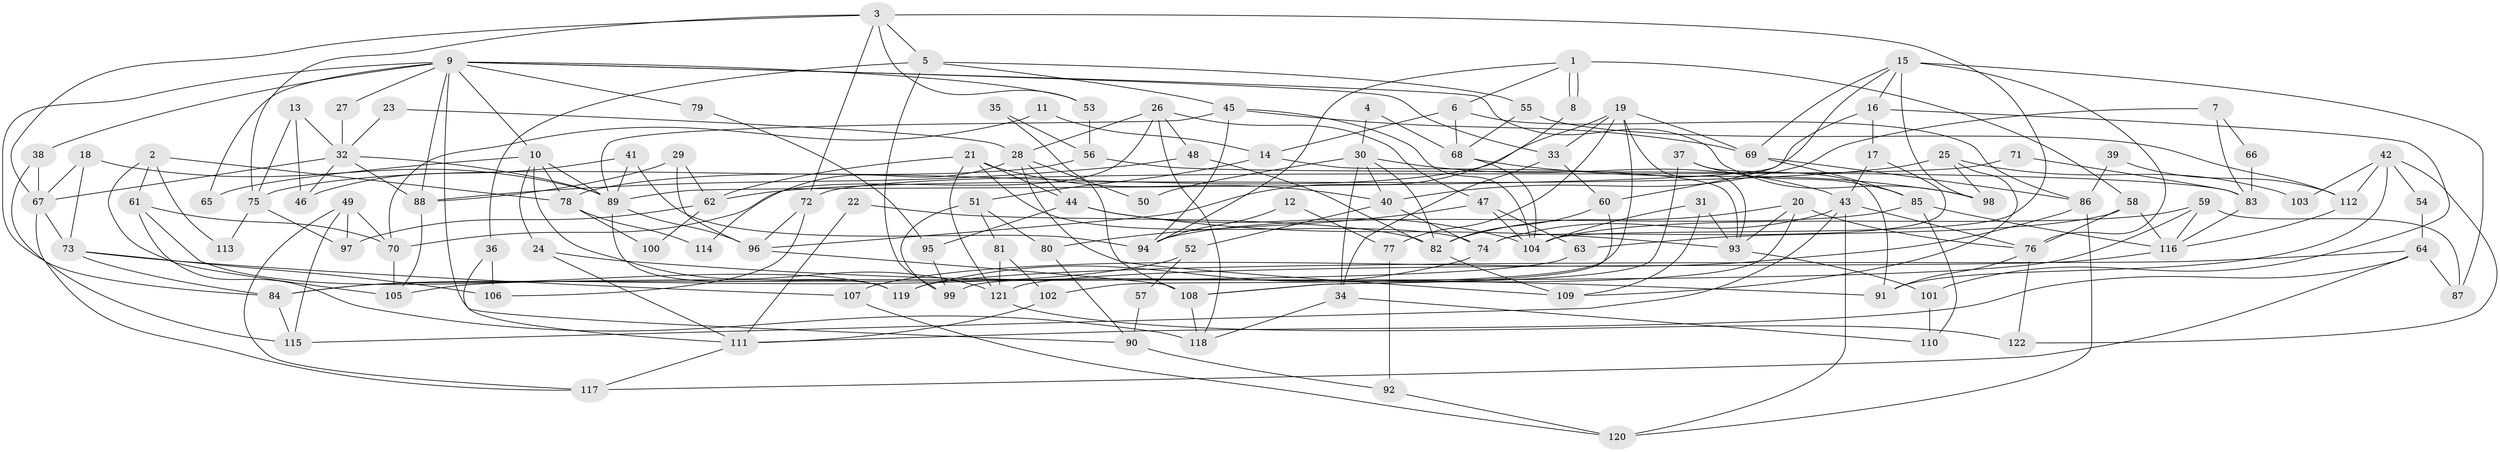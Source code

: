 // coarse degree distribution, {2: 0.10810810810810811, 4: 0.20270270270270271, 10: 0.02702702702702703, 6: 0.24324324324324326, 5: 0.17567567567567569, 3: 0.0945945945945946, 7: 0.05405405405405406, 8: 0.06756756756756757, 11: 0.013513513513513514, 9: 0.013513513513513514}
// Generated by graph-tools (version 1.1) at 2025/37/03/04/25 23:37:03]
// undirected, 122 vertices, 244 edges
graph export_dot {
  node [color=gray90,style=filled];
  1;
  2;
  3;
  4;
  5;
  6;
  7;
  8;
  9;
  10;
  11;
  12;
  13;
  14;
  15;
  16;
  17;
  18;
  19;
  20;
  21;
  22;
  23;
  24;
  25;
  26;
  27;
  28;
  29;
  30;
  31;
  32;
  33;
  34;
  35;
  36;
  37;
  38;
  39;
  40;
  41;
  42;
  43;
  44;
  45;
  46;
  47;
  48;
  49;
  50;
  51;
  52;
  53;
  54;
  55;
  56;
  57;
  58;
  59;
  60;
  61;
  62;
  63;
  64;
  65;
  66;
  67;
  68;
  69;
  70;
  71;
  72;
  73;
  74;
  75;
  76;
  77;
  78;
  79;
  80;
  81;
  82;
  83;
  84;
  85;
  86;
  87;
  88;
  89;
  90;
  91;
  92;
  93;
  94;
  95;
  96;
  97;
  98;
  99;
  100;
  101;
  102;
  103;
  104;
  105;
  106;
  107;
  108;
  109;
  110;
  111;
  112;
  113;
  114;
  115;
  116;
  117;
  118;
  119;
  120;
  121;
  122;
  1 -- 58;
  1 -- 8;
  1 -- 8;
  1 -- 6;
  1 -- 94;
  2 -- 78;
  2 -- 105;
  2 -- 61;
  2 -- 113;
  3 -- 67;
  3 -- 104;
  3 -- 5;
  3 -- 53;
  3 -- 72;
  3 -- 75;
  4 -- 68;
  4 -- 30;
  5 -- 45;
  5 -- 36;
  5 -- 55;
  5 -- 99;
  6 -- 86;
  6 -- 14;
  6 -- 68;
  7 -- 83;
  7 -- 40;
  7 -- 66;
  8 -- 96;
  9 -- 84;
  9 -- 38;
  9 -- 10;
  9 -- 27;
  9 -- 33;
  9 -- 53;
  9 -- 65;
  9 -- 79;
  9 -- 88;
  9 -- 90;
  9 -- 98;
  10 -- 121;
  10 -- 24;
  10 -- 65;
  10 -- 78;
  10 -- 89;
  11 -- 70;
  11 -- 14;
  12 -- 77;
  12 -- 94;
  13 -- 46;
  13 -- 32;
  13 -- 75;
  14 -- 93;
  14 -- 51;
  15 -- 60;
  15 -- 16;
  15 -- 69;
  15 -- 76;
  15 -- 87;
  15 -- 98;
  16 -- 89;
  16 -- 17;
  16 -- 101;
  17 -- 74;
  17 -- 43;
  18 -- 89;
  18 -- 67;
  18 -- 73;
  19 -- 69;
  19 -- 93;
  19 -- 33;
  19 -- 77;
  19 -- 78;
  19 -- 102;
  20 -- 82;
  20 -- 76;
  20 -- 93;
  20 -- 99;
  21 -- 74;
  21 -- 40;
  21 -- 44;
  21 -- 62;
  21 -- 121;
  22 -- 82;
  22 -- 111;
  23 -- 32;
  23 -- 28;
  24 -- 91;
  24 -- 111;
  25 -- 62;
  25 -- 98;
  25 -- 103;
  25 -- 109;
  26 -- 70;
  26 -- 118;
  26 -- 28;
  26 -- 47;
  26 -- 48;
  27 -- 32;
  28 -- 44;
  28 -- 50;
  28 -- 109;
  28 -- 114;
  29 -- 88;
  29 -- 96;
  29 -- 62;
  30 -- 82;
  30 -- 34;
  30 -- 40;
  30 -- 43;
  30 -- 50;
  31 -- 93;
  31 -- 109;
  31 -- 104;
  32 -- 89;
  32 -- 88;
  32 -- 46;
  32 -- 67;
  33 -- 34;
  33 -- 60;
  34 -- 118;
  34 -- 110;
  35 -- 56;
  35 -- 108;
  36 -- 111;
  36 -- 106;
  37 -- 91;
  37 -- 85;
  37 -- 108;
  38 -- 115;
  38 -- 67;
  39 -- 86;
  39 -- 112;
  40 -- 74;
  40 -- 52;
  41 -- 89;
  41 -- 94;
  41 -- 46;
  42 -- 122;
  42 -- 112;
  42 -- 54;
  42 -- 91;
  42 -- 103;
  43 -- 76;
  43 -- 74;
  43 -- 115;
  43 -- 120;
  44 -- 104;
  44 -- 93;
  44 -- 95;
  45 -- 104;
  45 -- 94;
  45 -- 69;
  45 -- 89;
  47 -- 104;
  47 -- 63;
  47 -- 80;
  48 -- 88;
  48 -- 82;
  49 -- 97;
  49 -- 117;
  49 -- 70;
  49 -- 115;
  51 -- 99;
  51 -- 80;
  51 -- 81;
  52 -- 84;
  52 -- 57;
  53 -- 56;
  54 -- 64;
  55 -- 68;
  55 -- 112;
  56 -- 75;
  56 -- 83;
  57 -- 90;
  58 -- 116;
  58 -- 63;
  58 -- 76;
  59 -- 104;
  59 -- 116;
  59 -- 87;
  59 -- 105;
  60 -- 82;
  60 -- 108;
  61 -- 119;
  61 -- 70;
  61 -- 118;
  62 -- 97;
  62 -- 100;
  63 -- 84;
  64 -- 87;
  64 -- 117;
  64 -- 111;
  64 -- 119;
  66 -- 83;
  67 -- 73;
  67 -- 117;
  68 -- 98;
  68 -- 104;
  69 -- 85;
  69 -- 86;
  70 -- 105;
  71 -- 72;
  71 -- 83;
  72 -- 96;
  72 -- 106;
  73 -- 106;
  73 -- 84;
  73 -- 107;
  74 -- 119;
  75 -- 97;
  75 -- 113;
  76 -- 91;
  76 -- 122;
  77 -- 92;
  78 -- 100;
  78 -- 114;
  79 -- 95;
  80 -- 90;
  81 -- 102;
  81 -- 121;
  82 -- 109;
  83 -- 116;
  84 -- 115;
  85 -- 110;
  85 -- 94;
  85 -- 116;
  86 -- 120;
  86 -- 107;
  88 -- 105;
  89 -- 96;
  89 -- 119;
  90 -- 92;
  92 -- 120;
  93 -- 101;
  95 -- 99;
  96 -- 108;
  101 -- 110;
  102 -- 111;
  107 -- 120;
  108 -- 118;
  111 -- 117;
  112 -- 116;
  116 -- 121;
  121 -- 122;
}
